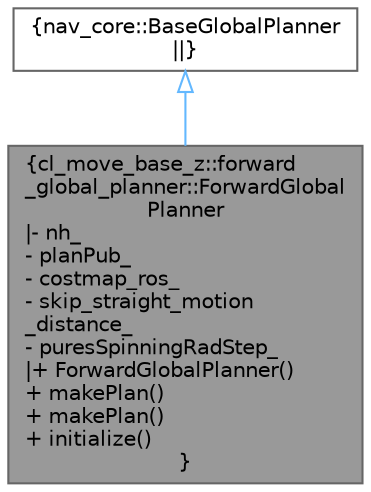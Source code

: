 digraph "cl_move_base_z::forward_global_planner::ForwardGlobalPlanner"
{
 // LATEX_PDF_SIZE
  bgcolor="transparent";
  edge [fontname=Helvetica,fontsize=10,labelfontname=Helvetica,labelfontsize=10];
  node [fontname=Helvetica,fontsize=10,shape=box,height=0.2,width=0.4];
  Node1 [label="{cl_move_base_z::forward\l_global_planner::ForwardGlobal\lPlanner\n|- nh_\l- planPub_\l- costmap_ros_\l- skip_straight_motion\l_distance_\l- puresSpinningRadStep_\l|+ ForwardGlobalPlanner()\l+ makePlan()\l+ makePlan()\l+ initialize()\l}",height=0.2,width=0.4,color="gray40", fillcolor="grey60", style="filled", fontcolor="black",tooltip=" "];
  Node2 -> Node1 [dir="back",color="steelblue1",style="solid",arrowtail="onormal"];
  Node2 [label="{nav_core::BaseGlobalPlanner\n||}",height=0.2,width=0.4,color="gray40", fillcolor="white", style="filled",tooltip=" "];
}
